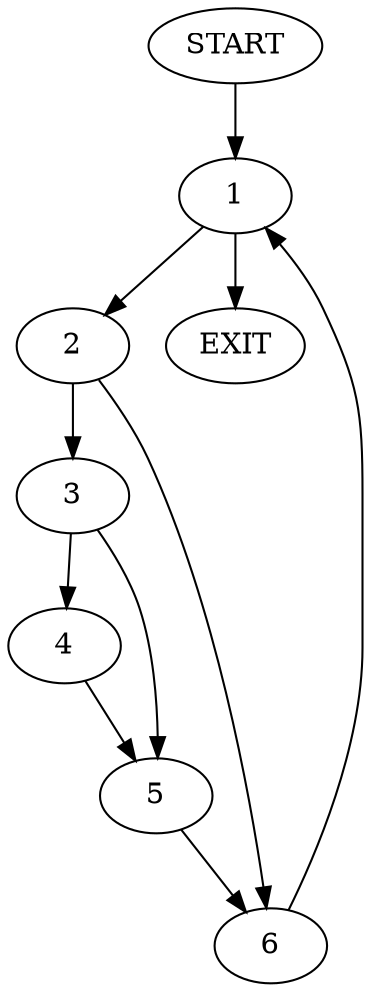 digraph { 
0 [label="START"];
1;
2;
3;
4;
5;
6;
7[label="EXIT"];
0 -> 1;
1 -> 2;
1 -> 7;
2 -> 3;
2 -> 6;
3 -> 4;
3 -> 5;
4 -> 5;
5 -> 6;
6 -> 1;
}